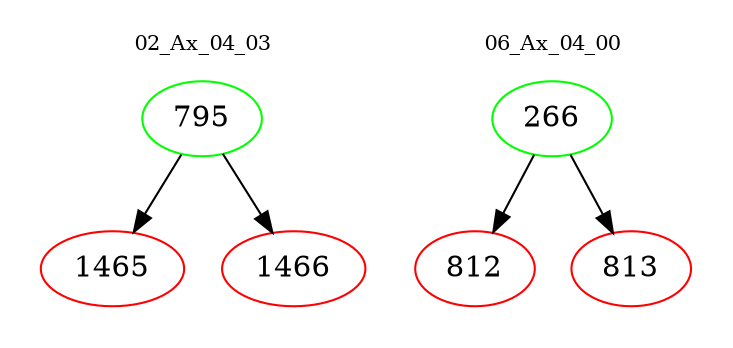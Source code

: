digraph{
subgraph cluster_0 {
color = white
label = "02_Ax_04_03";
fontsize=10;
T0_795 [label="795", color="green"]
T0_795 -> T0_1465 [color="black"]
T0_1465 [label="1465", color="red"]
T0_795 -> T0_1466 [color="black"]
T0_1466 [label="1466", color="red"]
}
subgraph cluster_1 {
color = white
label = "06_Ax_04_00";
fontsize=10;
T1_266 [label="266", color="green"]
T1_266 -> T1_812 [color="black"]
T1_812 [label="812", color="red"]
T1_266 -> T1_813 [color="black"]
T1_813 [label="813", color="red"]
}
}
